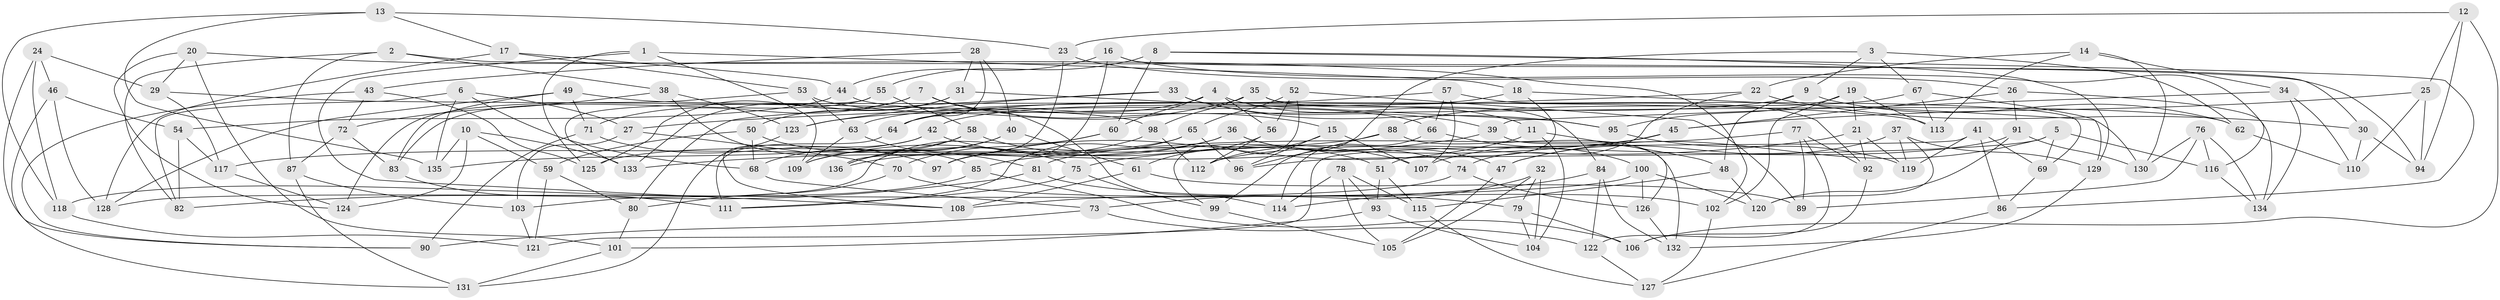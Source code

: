 // Generated by graph-tools (version 1.1) at 2025/03/03/09/25 03:03:06]
// undirected, 136 vertices, 272 edges
graph export_dot {
graph [start="1"]
  node [color=gray90,style=filled];
  1;
  2;
  3;
  4;
  5;
  6;
  7;
  8;
  9;
  10;
  11;
  12;
  13;
  14;
  15;
  16;
  17;
  18;
  19;
  20;
  21;
  22;
  23;
  24;
  25;
  26;
  27;
  28;
  29;
  30;
  31;
  32;
  33;
  34;
  35;
  36;
  37;
  38;
  39;
  40;
  41;
  42;
  43;
  44;
  45;
  46;
  47;
  48;
  49;
  50;
  51;
  52;
  53;
  54;
  55;
  56;
  57;
  58;
  59;
  60;
  61;
  62;
  63;
  64;
  65;
  66;
  67;
  68;
  69;
  70;
  71;
  72;
  73;
  74;
  75;
  76;
  77;
  78;
  79;
  80;
  81;
  82;
  83;
  84;
  85;
  86;
  87;
  88;
  89;
  90;
  91;
  92;
  93;
  94;
  95;
  96;
  97;
  98;
  99;
  100;
  101;
  102;
  103;
  104;
  105;
  106;
  107;
  108;
  109;
  110;
  111;
  112;
  113;
  114;
  115;
  116;
  117;
  118;
  119;
  120;
  121;
  122;
  123;
  124;
  125;
  126;
  127;
  128;
  129;
  130;
  131;
  132;
  133;
  134;
  135;
  136;
  1 -- 108;
  1 -- 18;
  1 -- 109;
  1 -- 125;
  2 -- 87;
  2 -- 82;
  2 -- 38;
  2 -- 94;
  3 -- 67;
  3 -- 62;
  3 -- 9;
  3 -- 99;
  4 -- 64;
  4 -- 11;
  4 -- 56;
  4 -- 60;
  5 -- 96;
  5 -- 47;
  5 -- 69;
  5 -- 116;
  6 -- 27;
  6 -- 82;
  6 -- 135;
  6 -- 68;
  7 -- 71;
  7 -- 15;
  7 -- 125;
  7 -- 114;
  8 -- 55;
  8 -- 86;
  8 -- 60;
  8 -- 129;
  9 -- 64;
  9 -- 62;
  9 -- 48;
  10 -- 124;
  10 -- 133;
  10 -- 59;
  10 -- 135;
  11 -- 48;
  11 -- 97;
  11 -- 104;
  12 -- 23;
  12 -- 25;
  12 -- 94;
  12 -- 106;
  13 -- 118;
  13 -- 135;
  13 -- 23;
  13 -- 17;
  14 -- 34;
  14 -- 113;
  14 -- 130;
  14 -- 22;
  15 -- 112;
  15 -- 96;
  15 -- 107;
  16 -- 30;
  16 -- 116;
  16 -- 44;
  16 -- 97;
  17 -- 53;
  17 -- 44;
  17 -- 128;
  18 -- 51;
  18 -- 42;
  18 -- 130;
  19 -- 21;
  19 -- 102;
  19 -- 113;
  19 -- 95;
  20 -- 101;
  20 -- 29;
  20 -- 102;
  20 -- 124;
  21 -- 92;
  21 -- 75;
  21 -- 119;
  22 -- 27;
  22 -- 30;
  22 -- 74;
  23 -- 136;
  23 -- 26;
  24 -- 118;
  24 -- 46;
  24 -- 29;
  24 -- 90;
  25 -- 45;
  25 -- 94;
  25 -- 110;
  26 -- 91;
  26 -- 45;
  26 -- 134;
  27 -- 103;
  27 -- 70;
  28 -- 31;
  28 -- 40;
  28 -- 43;
  28 -- 64;
  29 -- 98;
  29 -- 117;
  30 -- 110;
  30 -- 94;
  31 -- 95;
  31 -- 133;
  31 -- 50;
  32 -- 105;
  32 -- 73;
  32 -- 104;
  32 -- 79;
  33 -- 80;
  33 -- 39;
  33 -- 123;
  33 -- 95;
  34 -- 110;
  34 -- 39;
  34 -- 134;
  35 -- 98;
  35 -- 69;
  35 -- 123;
  35 -- 84;
  36 -- 111;
  36 -- 109;
  36 -- 74;
  36 -- 47;
  37 -- 129;
  37 -- 119;
  37 -- 47;
  37 -- 120;
  38 -- 85;
  38 -- 72;
  38 -- 123;
  39 -- 133;
  39 -- 126;
  40 -- 109;
  40 -- 136;
  40 -- 61;
  41 -- 86;
  41 -- 119;
  41 -- 69;
  41 -- 121;
  42 -- 135;
  42 -- 108;
  42 -- 51;
  43 -- 90;
  43 -- 125;
  43 -- 72;
  44 -- 54;
  44 -- 62;
  45 -- 107;
  45 -- 85;
  46 -- 128;
  46 -- 54;
  46 -- 131;
  47 -- 105;
  48 -- 115;
  48 -- 120;
  49 -- 83;
  49 -- 113;
  49 -- 71;
  49 -- 128;
  50 -- 68;
  50 -- 59;
  50 -- 75;
  51 -- 115;
  51 -- 93;
  52 -- 65;
  52 -- 99;
  52 -- 89;
  52 -- 56;
  53 -- 63;
  53 -- 66;
  53 -- 124;
  54 -- 117;
  54 -- 82;
  55 -- 58;
  55 -- 133;
  55 -- 83;
  56 -- 61;
  56 -- 112;
  57 -- 66;
  57 -- 107;
  57 -- 63;
  57 -- 92;
  58 -- 68;
  58 -- 107;
  58 -- 136;
  59 -- 121;
  59 -- 80;
  60 -- 103;
  60 -- 70;
  61 -- 108;
  61 -- 89;
  62 -- 110;
  63 -- 109;
  63 -- 81;
  64 -- 111;
  65 -- 125;
  65 -- 96;
  65 -- 97;
  66 -- 114;
  66 -- 100;
  67 -- 129;
  67 -- 113;
  67 -- 88;
  68 -- 73;
  69 -- 86;
  70 -- 80;
  70 -- 79;
  71 -- 97;
  71 -- 90;
  72 -- 87;
  72 -- 83;
  73 -- 122;
  73 -- 90;
  74 -- 126;
  74 -- 108;
  75 -- 111;
  75 -- 99;
  76 -- 134;
  76 -- 89;
  76 -- 130;
  76 -- 116;
  77 -- 81;
  77 -- 122;
  77 -- 92;
  77 -- 89;
  78 -- 114;
  78 -- 115;
  78 -- 105;
  78 -- 93;
  79 -- 106;
  79 -- 104;
  80 -- 101;
  81 -- 102;
  81 -- 82;
  83 -- 111;
  84 -- 132;
  84 -- 122;
  84 -- 114;
  85 -- 118;
  85 -- 106;
  86 -- 127;
  87 -- 103;
  87 -- 131;
  88 -- 96;
  88 -- 117;
  88 -- 132;
  91 -- 112;
  91 -- 130;
  91 -- 120;
  92 -- 106;
  93 -- 104;
  93 -- 101;
  95 -- 119;
  98 -- 112;
  98 -- 136;
  99 -- 105;
  100 -- 120;
  100 -- 126;
  100 -- 128;
  101 -- 131;
  102 -- 127;
  103 -- 121;
  115 -- 127;
  116 -- 134;
  117 -- 124;
  118 -- 121;
  122 -- 127;
  123 -- 131;
  126 -- 132;
  129 -- 132;
}
